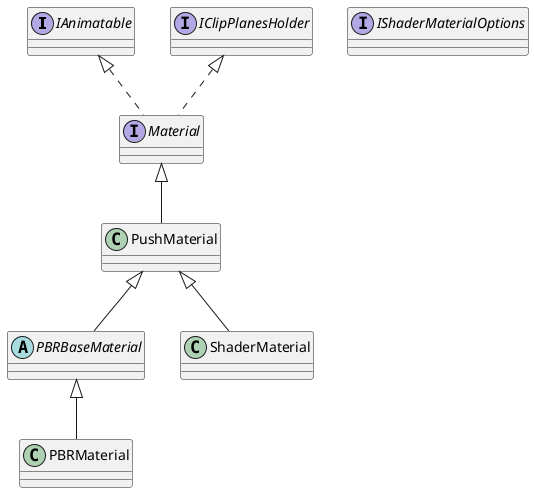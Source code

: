 @startuml material

interface IAnimatable{}
interface IClipPlanesHolder{}

class Material implements IAnimatable, IClipPlanesHolder{

}

interface Material{}
interface PBRBaseMaterial{}
abstract class PBRBaseMaterial extends PushMaterial {}
class PBRMaterial extends PBRBaseMaterial{}
class PushMaterial extends Material{}
interface IShaderMaterialOptions{}
class ShaderMaterial extends PushMaterial{}

@enduml